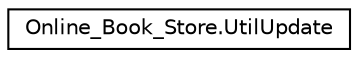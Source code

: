 digraph "Graphical Class Hierarchy"
{
 // LATEX_PDF_SIZE
  edge [fontname="Helvetica",fontsize="10",labelfontname="Helvetica",labelfontsize="10"];
  node [fontname="Helvetica",fontsize="10",shape=record];
  rankdir="LR";
  Node0 [label="Online_Book_Store.UtilUpdate",height=0.2,width=0.4,color="black", fillcolor="white", style="filled",URL="$class_online___book___store_1_1_util_update.html",tooltip="This file update and delete from the xml file."];
}
